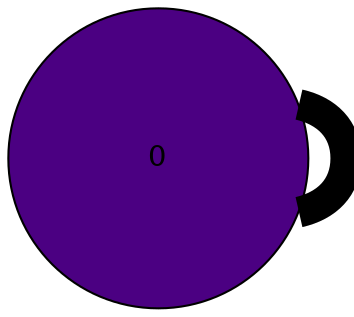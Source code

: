 graph  {
	0	 [fillcolor="#4B0082",
		height=2.0,
		style=filled,
		width=2.0];
	0 -- 0	 [penwidth=14.7781121979];
}
